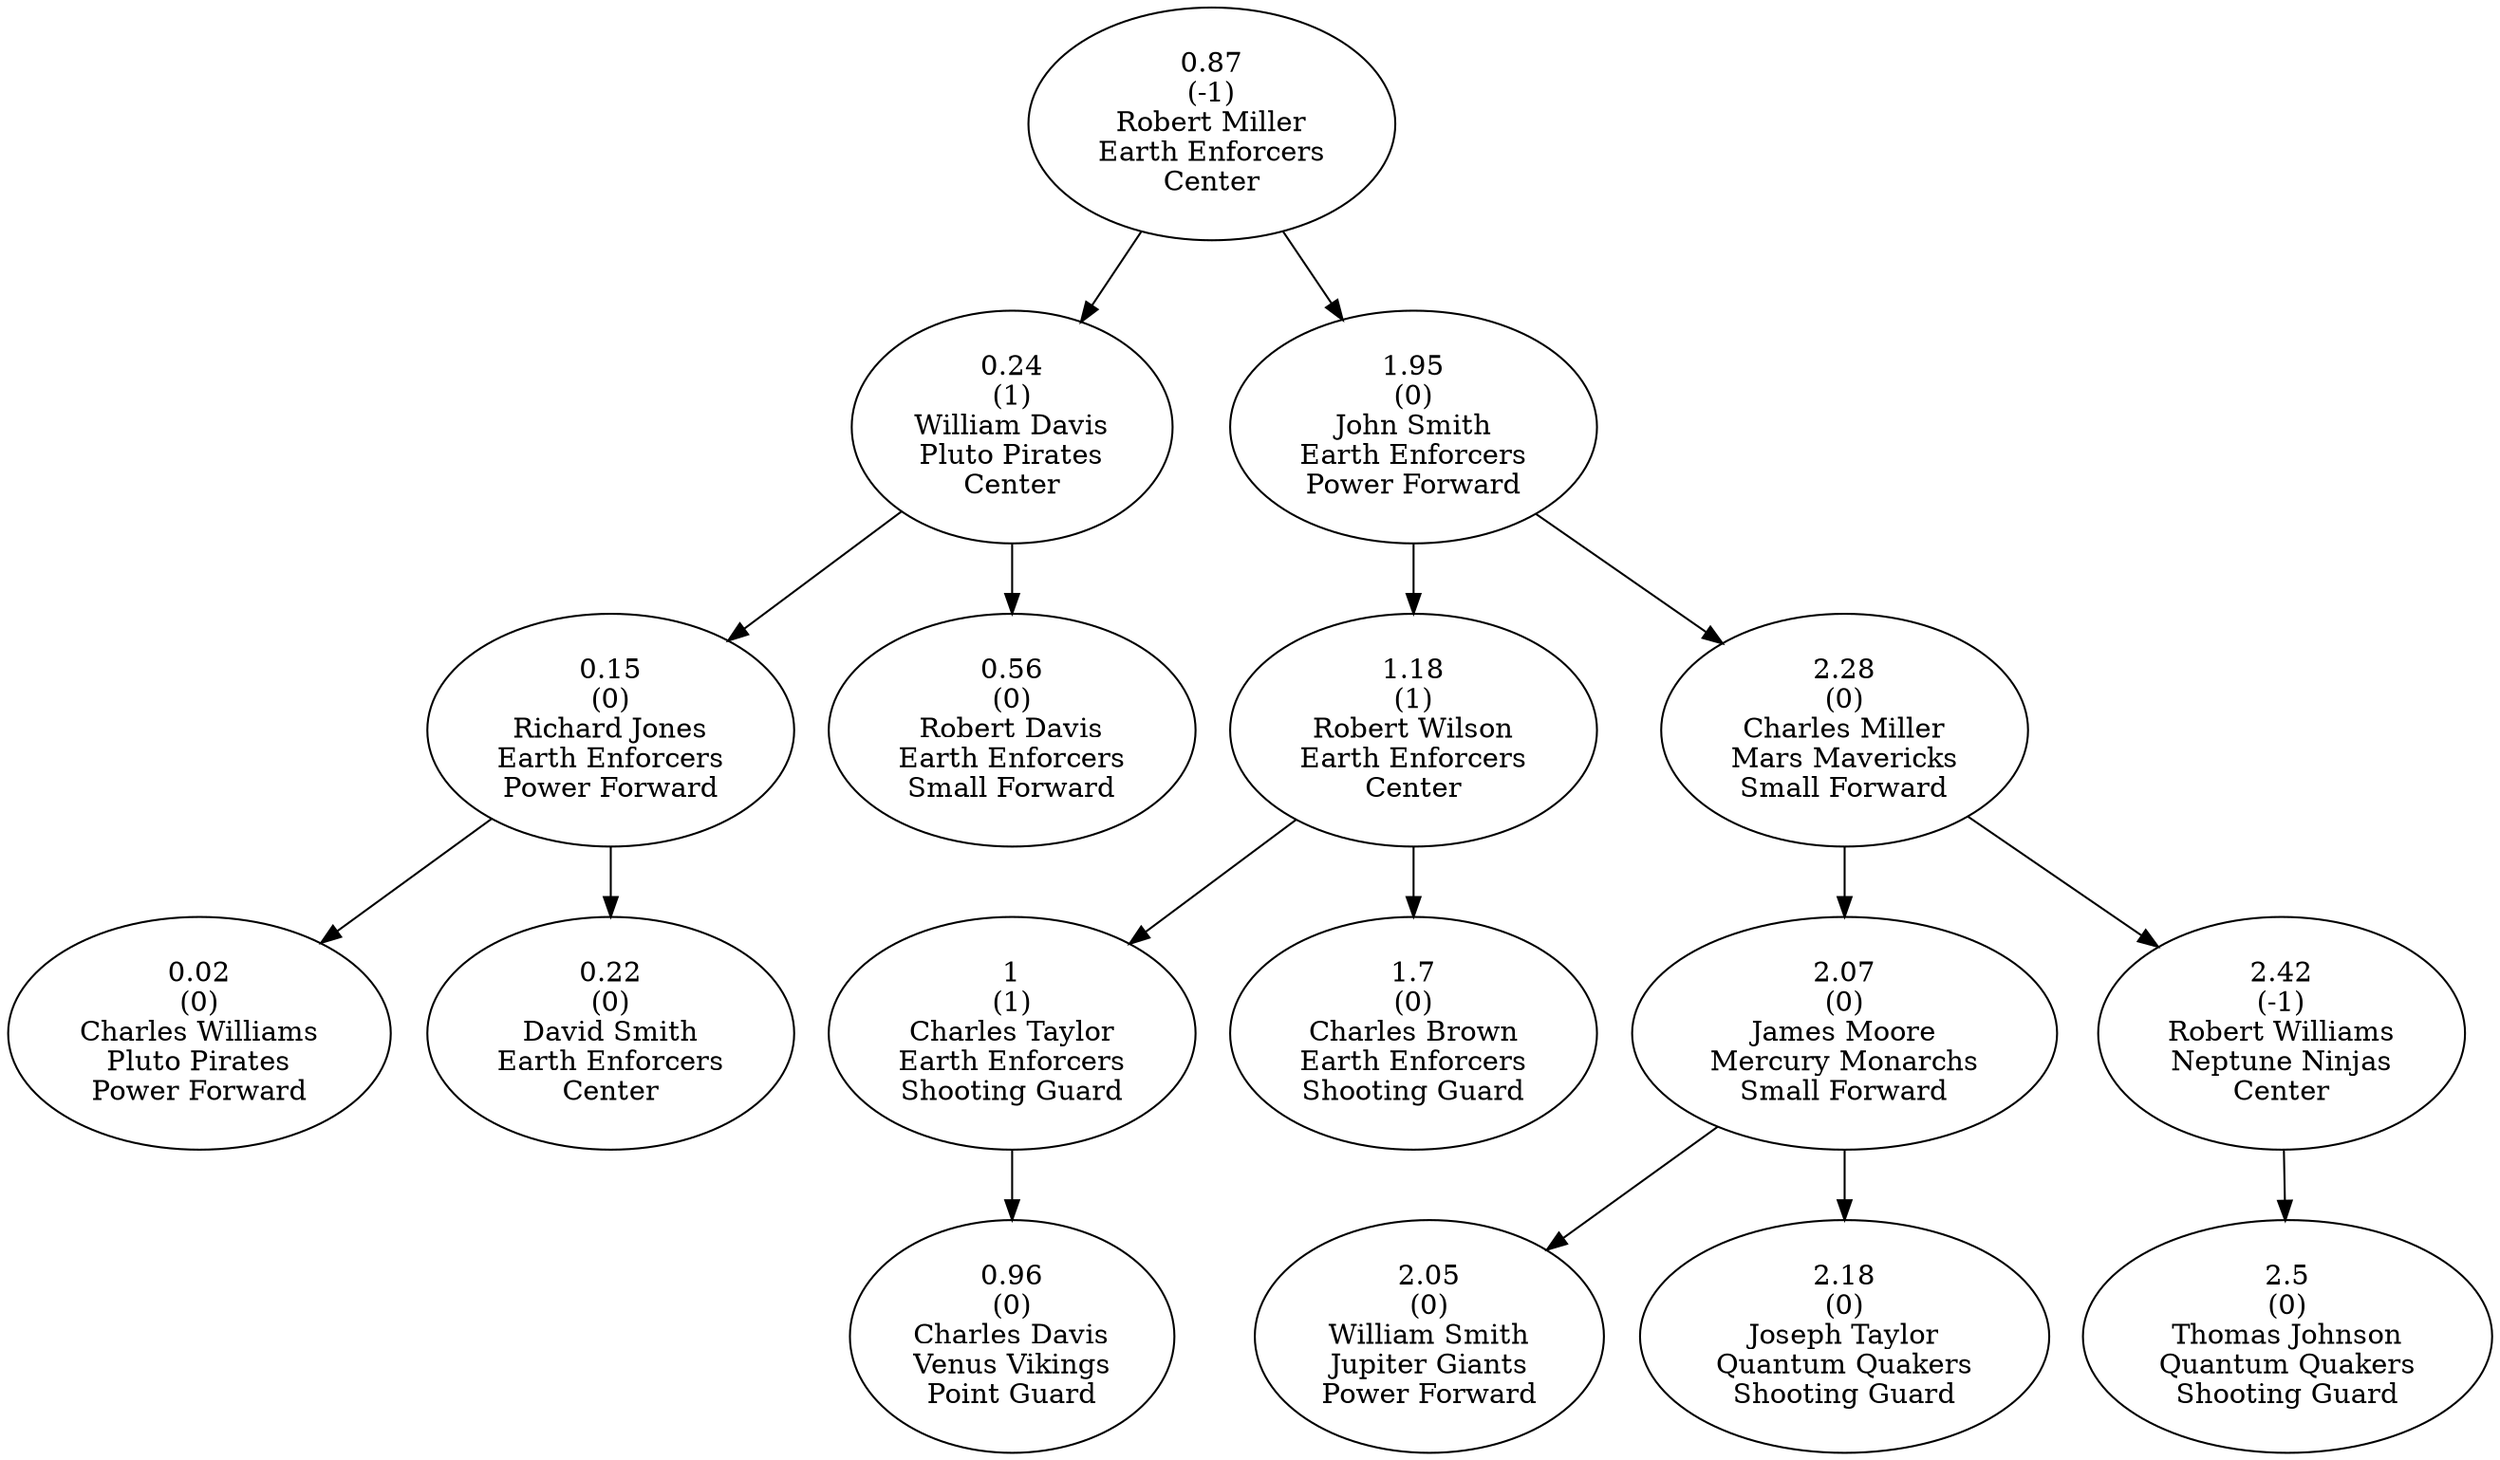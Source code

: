 digraph AVLTree {
    node183 [label="0.87\n(-1)\nRobert Miller\nEarth Enforcers\nCenter"];
    node184 [label="0.24\n(1)\nWilliam Davis\nPluto Pirates\nCenter"];
    node185 [label="0.15\n(0)\nRichard Jones\nEarth Enforcers\nPower Forward"];
    node186 [label="0.02\n(0)\nCharles Williams\nPluto Pirates\nPower Forward"];
    node185 -> node186;
    node187 [label="0.22\n(0)\nDavid Smith\nEarth Enforcers\nCenter"];
    node185 -> node187;
    node184 -> node185;
    node188 [label="0.56\n(0)\nRobert Davis\nEarth Enforcers\nSmall Forward"];
    node184 -> node188;
    node183 -> node184;
    node189 [label="1.95\n(0)\nJohn Smith\nEarth Enforcers\nPower Forward"];
    node190 [label="1.18\n(1)\nRobert Wilson\nEarth Enforcers\nCenter"];
    node191 [label="1\n(1)\nCharles Taylor\nEarth Enforcers\nShooting Guard"];
    node192 [label="0.96\n(0)\nCharles Davis\nVenus Vikings\nPoint Guard"];
    node191 -> node192;
    node190 -> node191;
    node193 [label="1.7\n(0)\nCharles Brown\nEarth Enforcers\nShooting Guard"];
    node190 -> node193;
    node189 -> node190;
    node194 [label="2.28\n(0)\nCharles Miller\nMars Mavericks\nSmall Forward"];
    node195 [label="2.07\n(0)\nJames Moore\nMercury Monarchs\nSmall Forward"];
    node196 [label="2.05\n(0)\nWilliam Smith\nJupiter Giants\nPower Forward"];
    node195 -> node196;
    node197 [label="2.18\n(0)\nJoseph Taylor\nQuantum Quakers\nShooting Guard"];
    node195 -> node197;
    node194 -> node195;
    node198 [label="2.42\n(-1)\nRobert Williams\nNeptune Ninjas\nCenter"];
    node199 [label="2.5\n(0)\nThomas Johnson\nQuantum Quakers\nShooting Guard"];
    node198 -> node199;
    node194 -> node198;
    node189 -> node194;
    node183 -> node189;
}
